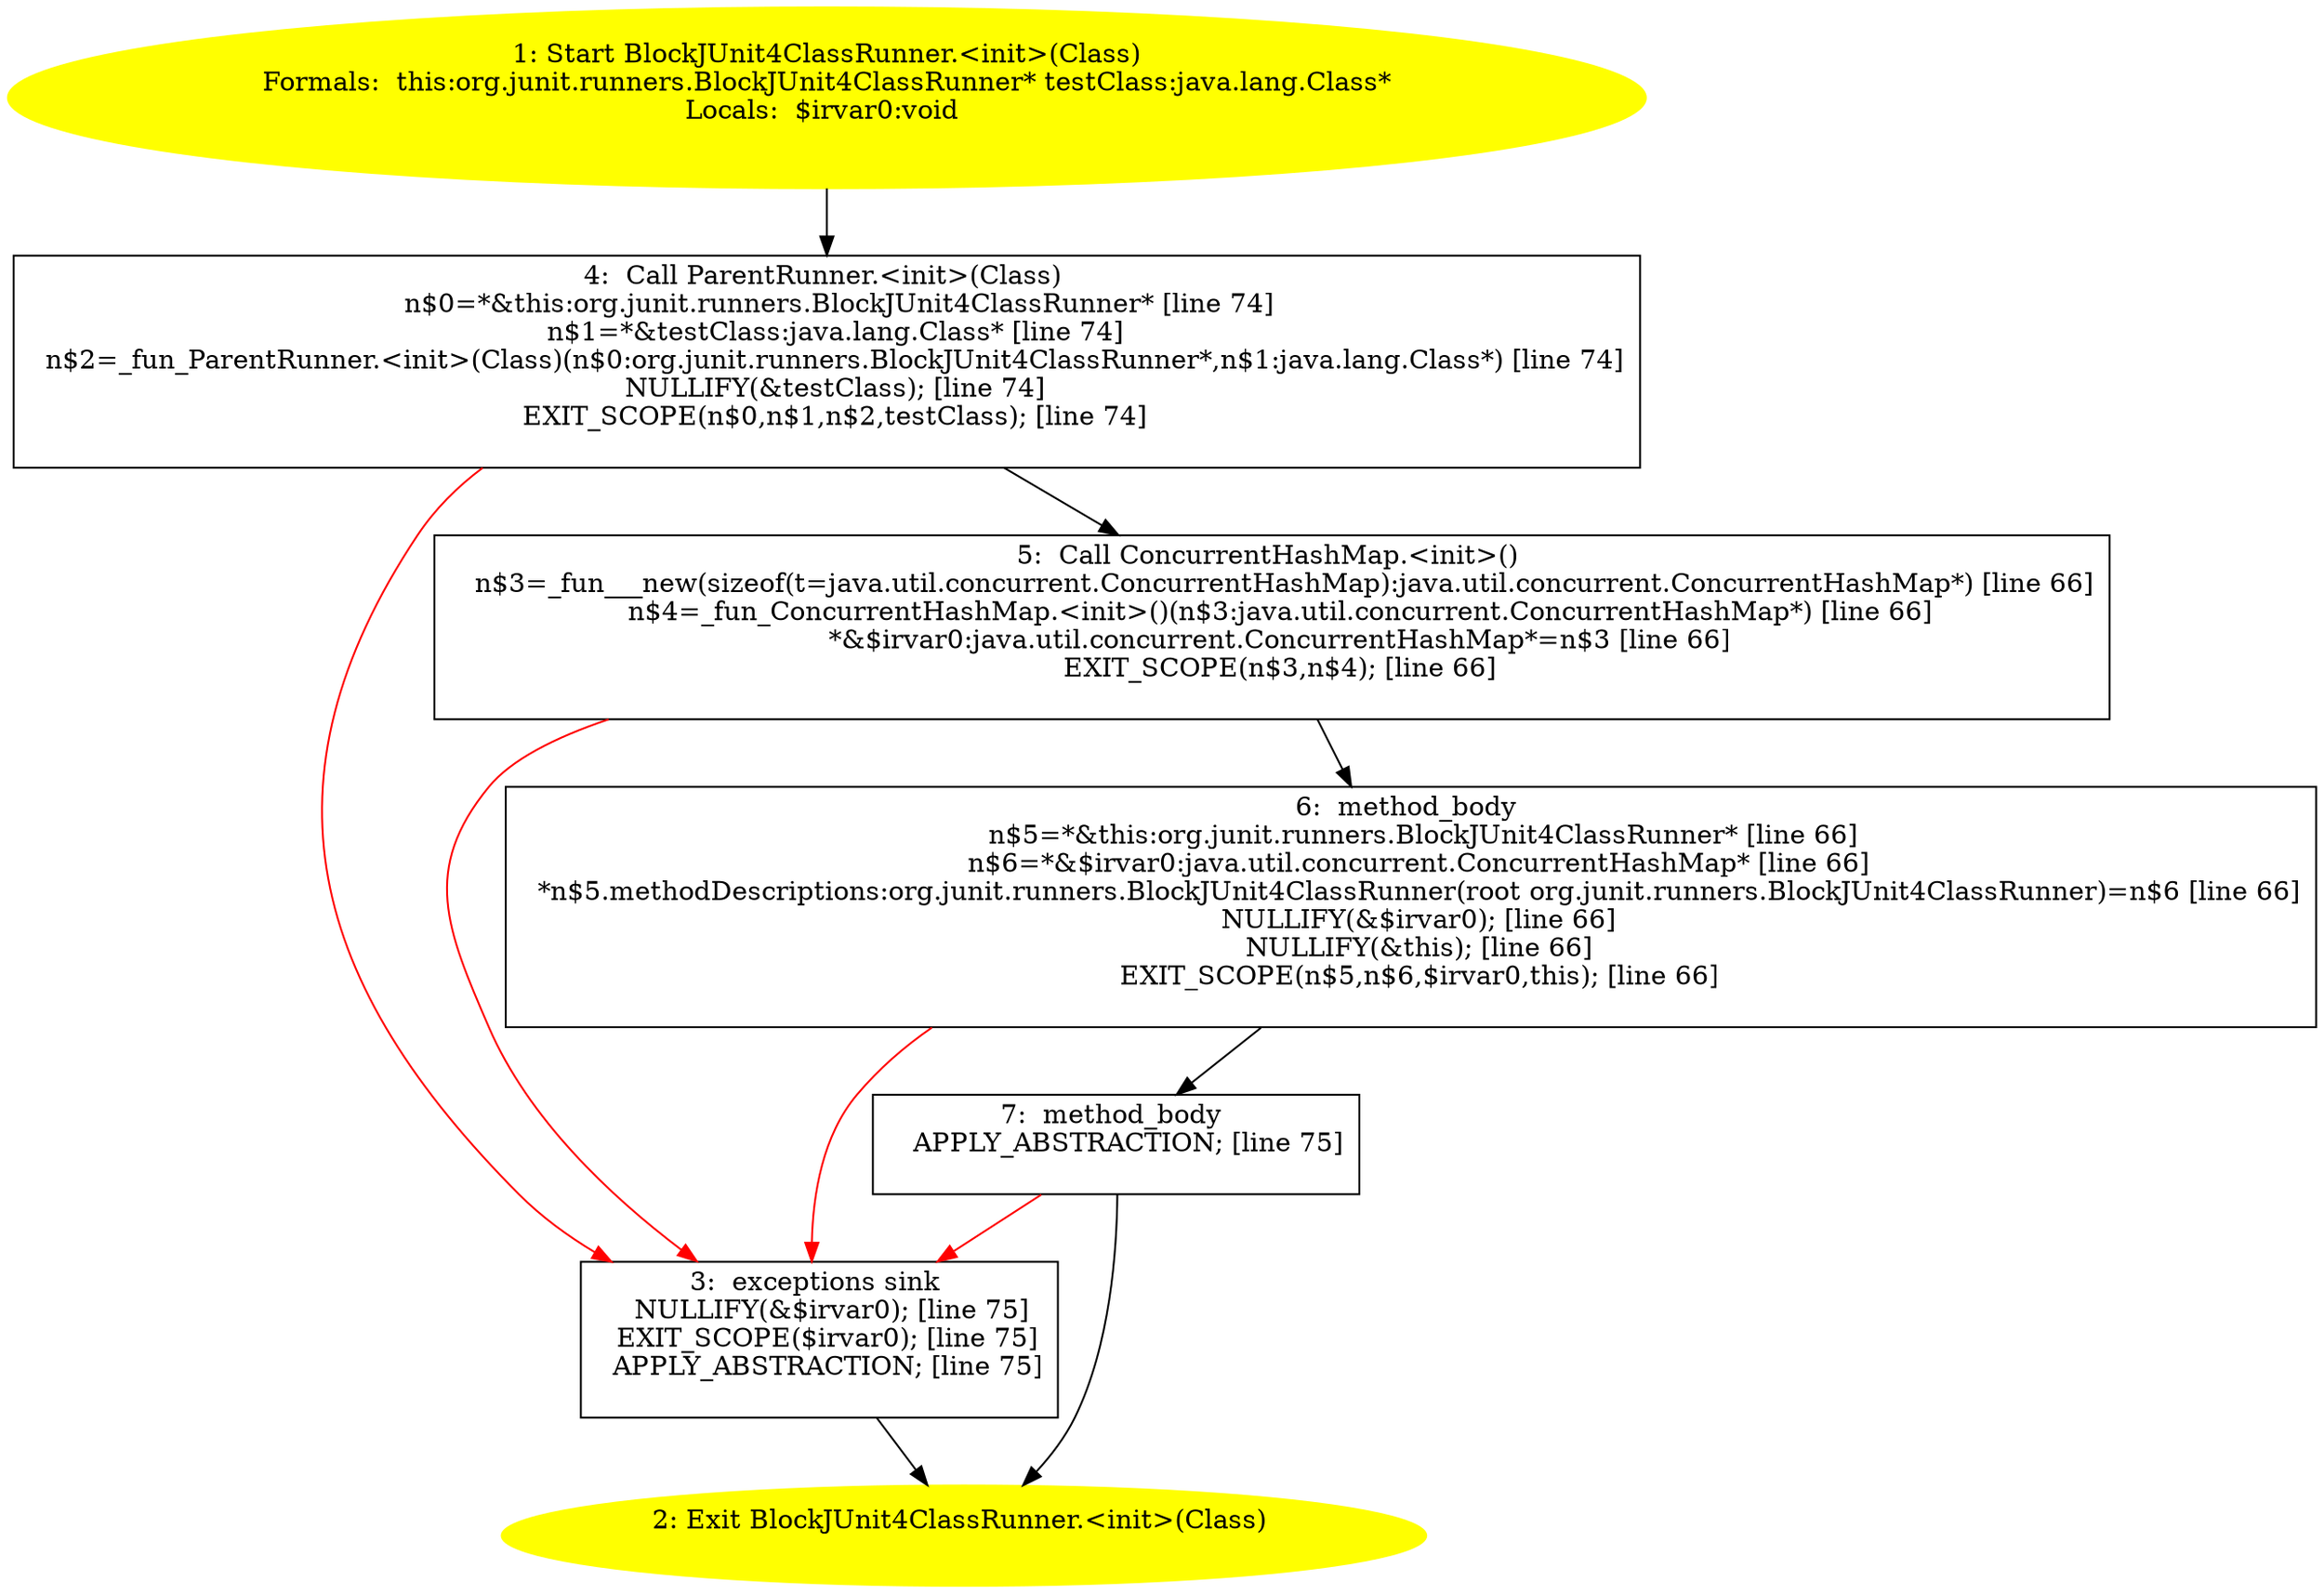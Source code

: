 /* @generated */
digraph cfg {
"org.junit.runners.BlockJUnit4ClassRunner.<init>(java.lang.Class).6426014daec4b8b3edcfd551df128a91_1" [label="1: Start BlockJUnit4ClassRunner.<init>(Class)\nFormals:  this:org.junit.runners.BlockJUnit4ClassRunner* testClass:java.lang.Class*\nLocals:  $irvar0:void \n  " color=yellow style=filled]
	

	 "org.junit.runners.BlockJUnit4ClassRunner.<init>(java.lang.Class).6426014daec4b8b3edcfd551df128a91_1" -> "org.junit.runners.BlockJUnit4ClassRunner.<init>(java.lang.Class).6426014daec4b8b3edcfd551df128a91_4" ;
"org.junit.runners.BlockJUnit4ClassRunner.<init>(java.lang.Class).6426014daec4b8b3edcfd551df128a91_2" [label="2: Exit BlockJUnit4ClassRunner.<init>(Class) \n  " color=yellow style=filled]
	

"org.junit.runners.BlockJUnit4ClassRunner.<init>(java.lang.Class).6426014daec4b8b3edcfd551df128a91_3" [label="3:  exceptions sink \n   NULLIFY(&$irvar0); [line 75]\n  EXIT_SCOPE($irvar0); [line 75]\n  APPLY_ABSTRACTION; [line 75]\n " shape="box"]
	

	 "org.junit.runners.BlockJUnit4ClassRunner.<init>(java.lang.Class).6426014daec4b8b3edcfd551df128a91_3" -> "org.junit.runners.BlockJUnit4ClassRunner.<init>(java.lang.Class).6426014daec4b8b3edcfd551df128a91_2" ;
"org.junit.runners.BlockJUnit4ClassRunner.<init>(java.lang.Class).6426014daec4b8b3edcfd551df128a91_4" [label="4:  Call ParentRunner.<init>(Class) \n   n$0=*&this:org.junit.runners.BlockJUnit4ClassRunner* [line 74]\n  n$1=*&testClass:java.lang.Class* [line 74]\n  n$2=_fun_ParentRunner.<init>(Class)(n$0:org.junit.runners.BlockJUnit4ClassRunner*,n$1:java.lang.Class*) [line 74]\n  NULLIFY(&testClass); [line 74]\n  EXIT_SCOPE(n$0,n$1,n$2,testClass); [line 74]\n " shape="box"]
	

	 "org.junit.runners.BlockJUnit4ClassRunner.<init>(java.lang.Class).6426014daec4b8b3edcfd551df128a91_4" -> "org.junit.runners.BlockJUnit4ClassRunner.<init>(java.lang.Class).6426014daec4b8b3edcfd551df128a91_5" ;
	 "org.junit.runners.BlockJUnit4ClassRunner.<init>(java.lang.Class).6426014daec4b8b3edcfd551df128a91_4" -> "org.junit.runners.BlockJUnit4ClassRunner.<init>(java.lang.Class).6426014daec4b8b3edcfd551df128a91_3" [color="red" ];
"org.junit.runners.BlockJUnit4ClassRunner.<init>(java.lang.Class).6426014daec4b8b3edcfd551df128a91_5" [label="5:  Call ConcurrentHashMap.<init>() \n   n$3=_fun___new(sizeof(t=java.util.concurrent.ConcurrentHashMap):java.util.concurrent.ConcurrentHashMap*) [line 66]\n  n$4=_fun_ConcurrentHashMap.<init>()(n$3:java.util.concurrent.ConcurrentHashMap*) [line 66]\n  *&$irvar0:java.util.concurrent.ConcurrentHashMap*=n$3 [line 66]\n  EXIT_SCOPE(n$3,n$4); [line 66]\n " shape="box"]
	

	 "org.junit.runners.BlockJUnit4ClassRunner.<init>(java.lang.Class).6426014daec4b8b3edcfd551df128a91_5" -> "org.junit.runners.BlockJUnit4ClassRunner.<init>(java.lang.Class).6426014daec4b8b3edcfd551df128a91_6" ;
	 "org.junit.runners.BlockJUnit4ClassRunner.<init>(java.lang.Class).6426014daec4b8b3edcfd551df128a91_5" -> "org.junit.runners.BlockJUnit4ClassRunner.<init>(java.lang.Class).6426014daec4b8b3edcfd551df128a91_3" [color="red" ];
"org.junit.runners.BlockJUnit4ClassRunner.<init>(java.lang.Class).6426014daec4b8b3edcfd551df128a91_6" [label="6:  method_body \n   n$5=*&this:org.junit.runners.BlockJUnit4ClassRunner* [line 66]\n  n$6=*&$irvar0:java.util.concurrent.ConcurrentHashMap* [line 66]\n  *n$5.methodDescriptions:org.junit.runners.BlockJUnit4ClassRunner(root org.junit.runners.BlockJUnit4ClassRunner)=n$6 [line 66]\n  NULLIFY(&$irvar0); [line 66]\n  NULLIFY(&this); [line 66]\n  EXIT_SCOPE(n$5,n$6,$irvar0,this); [line 66]\n " shape="box"]
	

	 "org.junit.runners.BlockJUnit4ClassRunner.<init>(java.lang.Class).6426014daec4b8b3edcfd551df128a91_6" -> "org.junit.runners.BlockJUnit4ClassRunner.<init>(java.lang.Class).6426014daec4b8b3edcfd551df128a91_7" ;
	 "org.junit.runners.BlockJUnit4ClassRunner.<init>(java.lang.Class).6426014daec4b8b3edcfd551df128a91_6" -> "org.junit.runners.BlockJUnit4ClassRunner.<init>(java.lang.Class).6426014daec4b8b3edcfd551df128a91_3" [color="red" ];
"org.junit.runners.BlockJUnit4ClassRunner.<init>(java.lang.Class).6426014daec4b8b3edcfd551df128a91_7" [label="7:  method_body \n   APPLY_ABSTRACTION; [line 75]\n " shape="box"]
	

	 "org.junit.runners.BlockJUnit4ClassRunner.<init>(java.lang.Class).6426014daec4b8b3edcfd551df128a91_7" -> "org.junit.runners.BlockJUnit4ClassRunner.<init>(java.lang.Class).6426014daec4b8b3edcfd551df128a91_2" ;
	 "org.junit.runners.BlockJUnit4ClassRunner.<init>(java.lang.Class).6426014daec4b8b3edcfd551df128a91_7" -> "org.junit.runners.BlockJUnit4ClassRunner.<init>(java.lang.Class).6426014daec4b8b3edcfd551df128a91_3" [color="red" ];
}
